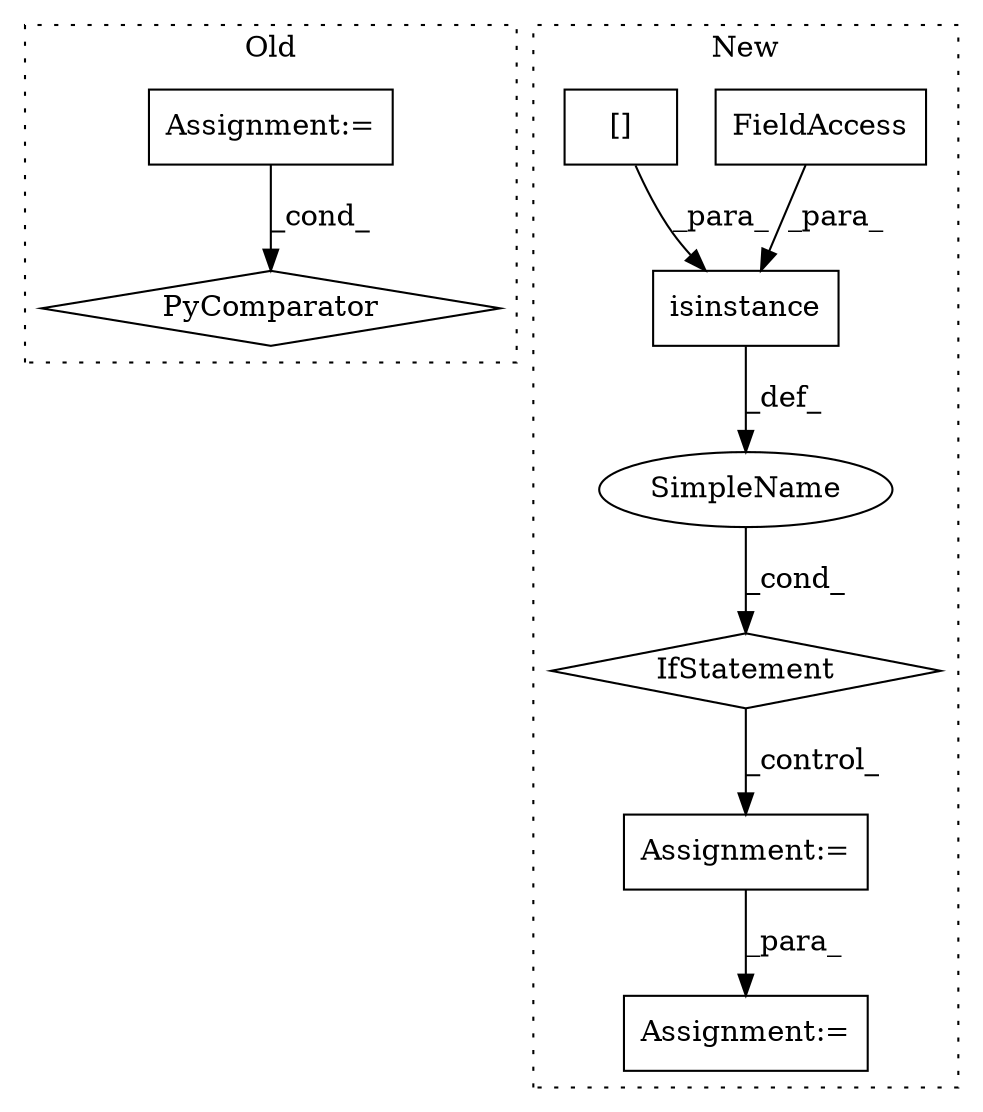 digraph G {
subgraph cluster0 {
1 [label="PyComparator" a="113" s="2491" l="17" shape="diamond"];
4 [label="Assignment:=" a="7" s="2328" l="1" shape="box"];
label = "Old";
style="dotted";
}
subgraph cluster1 {
2 [label="isinstance" a="32" s="2403,2440" l="11,1" shape="box"];
3 [label="IfStatement" a="25" s="2399,2441" l="4,2" shape="diamond"];
5 [label="Assignment:=" a="7" s="2505" l="1" shape="box"];
6 [label="SimpleName" a="42" s="" l="" shape="ellipse"];
7 [label="FieldAccess" a="22" s="2435" l="5" shape="box"];
8 [label="Assignment:=" a="7" s="2733" l="1" shape="box"];
9 [label="[]" a="2" s="2414,2433" l="15,1" shape="box"];
label = "New";
style="dotted";
}
2 -> 6 [label="_def_"];
3 -> 5 [label="_control_"];
4 -> 1 [label="_cond_"];
5 -> 8 [label="_para_"];
6 -> 3 [label="_cond_"];
7 -> 2 [label="_para_"];
9 -> 2 [label="_para_"];
}